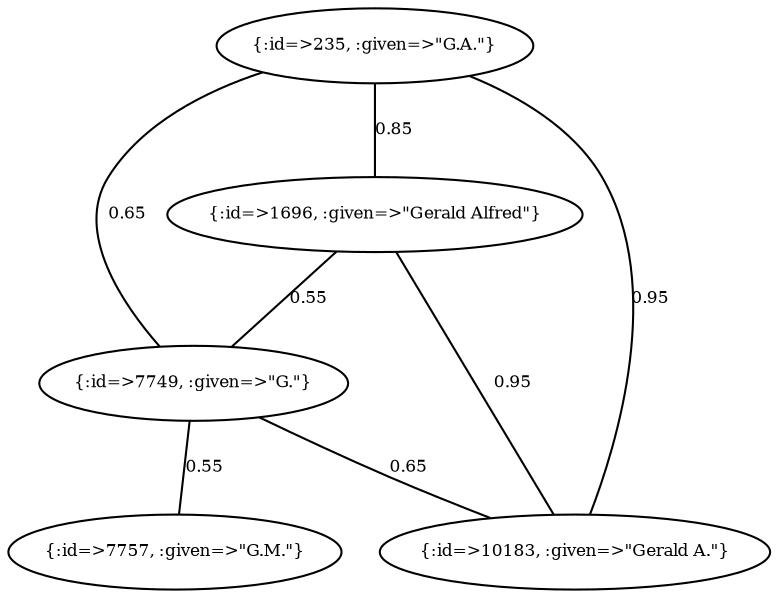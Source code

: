 graph Collector__WeightedGraph {
    "{:id=>235, :given=>\"G.A.\"}" [
        fontsize = 8,
        label = "{:id=>235, :given=>\"G.A.\"}"
    ]

    "{:id=>1696, :given=>\"Gerald Alfred\"}" [
        fontsize = 8,
        label = "{:id=>1696, :given=>\"Gerald Alfred\"}"
    ]

    "{:id=>7749, :given=>\"G.\"}" [
        fontsize = 8,
        label = "{:id=>7749, :given=>\"G.\"}"
    ]

    "{:id=>7757, :given=>\"G.M.\"}" [
        fontsize = 8,
        label = "{:id=>7757, :given=>\"G.M.\"}"
    ]

    "{:id=>10183, :given=>\"Gerald A.\"}" [
        fontsize = 8,
        label = "{:id=>10183, :given=>\"Gerald A.\"}"
    ]

    "{:id=>235, :given=>\"G.A.\"}" -- "{:id=>1696, :given=>\"Gerald Alfred\"}" [
        fontsize = 8,
        label = 0.85
    ]

    "{:id=>235, :given=>\"G.A.\"}" -- "{:id=>7749, :given=>\"G.\"}" [
        fontsize = 8,
        label = 0.65
    ]

    "{:id=>235, :given=>\"G.A.\"}" -- "{:id=>10183, :given=>\"Gerald A.\"}" [
        fontsize = 8,
        label = 0.95
    ]

    "{:id=>1696, :given=>\"Gerald Alfred\"}" -- "{:id=>7749, :given=>\"G.\"}" [
        fontsize = 8,
        label = 0.55
    ]

    "{:id=>1696, :given=>\"Gerald Alfred\"}" -- "{:id=>10183, :given=>\"Gerald A.\"}" [
        fontsize = 8,
        label = 0.95
    ]

    "{:id=>7749, :given=>\"G.\"}" -- "{:id=>7757, :given=>\"G.M.\"}" [
        fontsize = 8,
        label = 0.55
    ]

    "{:id=>7749, :given=>\"G.\"}" -- "{:id=>10183, :given=>\"Gerald A.\"}" [
        fontsize = 8,
        label = 0.65
    ]
}

